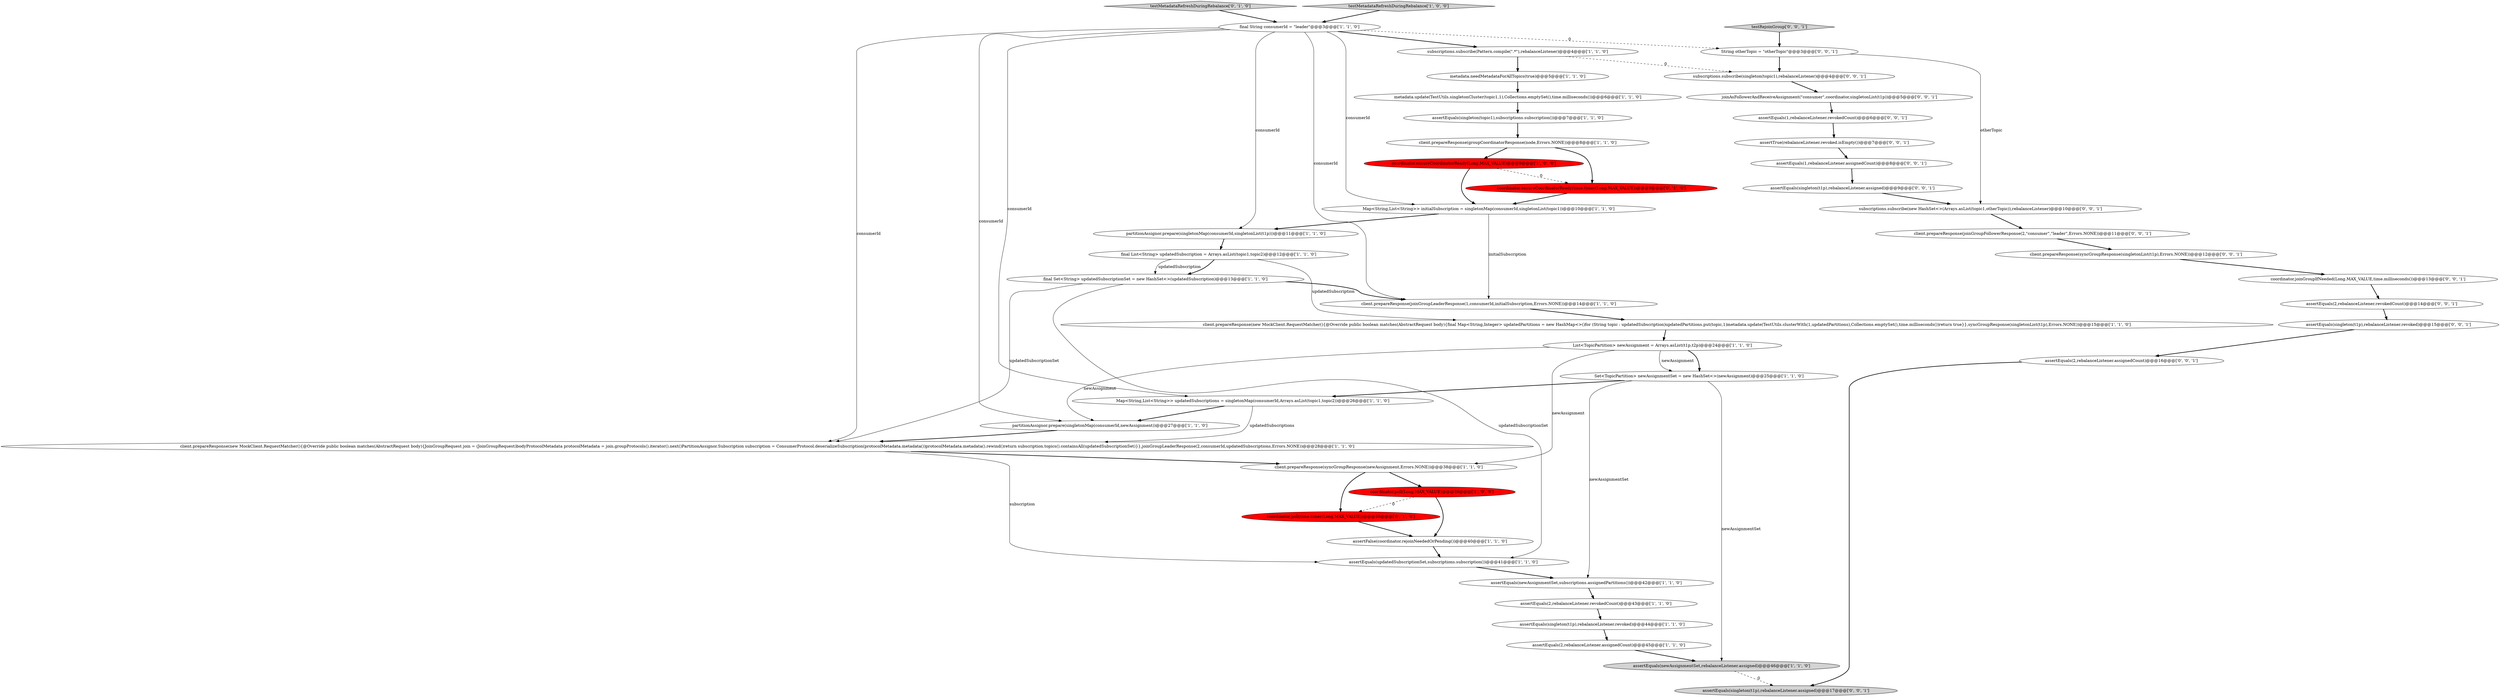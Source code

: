 digraph {
32 [style = filled, label = "client.prepareResponse(syncGroupResponse(singletonList(t1p),Errors.NONE))@@@12@@@['0', '0', '1']", fillcolor = white, shape = ellipse image = "AAA0AAABBB3BBB"];
46 [style = filled, label = "String otherTopic = \"otherTopic\"@@@3@@@['0', '0', '1']", fillcolor = white, shape = ellipse image = "AAA0AAABBB3BBB"];
20 [style = filled, label = "partitionAssignor.prepare(singletonMap(consumerId,newAssignment))@@@27@@@['1', '1', '0']", fillcolor = white, shape = ellipse image = "AAA0AAABBB1BBB"];
37 [style = filled, label = "assertEquals(2,rebalanceListener.assignedCount)@@@16@@@['0', '0', '1']", fillcolor = white, shape = ellipse image = "AAA0AAABBB3BBB"];
6 [style = filled, label = "assertEquals(updatedSubscriptionSet,subscriptions.subscription())@@@41@@@['1', '1', '0']", fillcolor = white, shape = ellipse image = "AAA0AAABBB1BBB"];
13 [style = filled, label = "assertEquals(singleton(t1p),rebalanceListener.revoked)@@@44@@@['1', '1', '0']", fillcolor = white, shape = ellipse image = "AAA0AAABBB1BBB"];
16 [style = filled, label = "Set<TopicPartition> newAssignmentSet = new HashSet<>(newAssignment)@@@25@@@['1', '1', '0']", fillcolor = white, shape = ellipse image = "AAA0AAABBB1BBB"];
0 [style = filled, label = "metadata.needMetadataForAllTopics(true)@@@5@@@['1', '1', '0']", fillcolor = white, shape = ellipse image = "AAA0AAABBB1BBB"];
44 [style = filled, label = "assertEquals(1,rebalanceListener.assignedCount)@@@8@@@['0', '0', '1']", fillcolor = white, shape = ellipse image = "AAA0AAABBB3BBB"];
36 [style = filled, label = "assertEquals(singleton(t1p),rebalanceListener.assigned)@@@9@@@['0', '0', '1']", fillcolor = white, shape = ellipse image = "AAA0AAABBB3BBB"];
19 [style = filled, label = "metadata.update(TestUtils.singletonCluster(topic1,1),Collections.emptySet(),time.milliseconds())@@@6@@@['1', '1', '0']", fillcolor = white, shape = ellipse image = "AAA0AAABBB1BBB"];
23 [style = filled, label = "assertEquals(2,rebalanceListener.revokedCount)@@@43@@@['1', '1', '0']", fillcolor = white, shape = ellipse image = "AAA0AAABBB1BBB"];
30 [style = filled, label = "testMetadataRefreshDuringRebalance['0', '1', '0']", fillcolor = lightgray, shape = diamond image = "AAA0AAABBB2BBB"];
38 [style = filled, label = "subscriptions.subscribe(singleton(topic1),rebalanceListener)@@@4@@@['0', '0', '1']", fillcolor = white, shape = ellipse image = "AAA0AAABBB3BBB"];
28 [style = filled, label = "coordinator.poll(time.timer(Long.MAX_VALUE))@@@39@@@['0', '1', '0']", fillcolor = red, shape = ellipse image = "AAA1AAABBB2BBB"];
17 [style = filled, label = "client.prepareResponse(syncGroupResponse(newAssignment,Errors.NONE))@@@38@@@['1', '1', '0']", fillcolor = white, shape = ellipse image = "AAA0AAABBB1BBB"];
11 [style = filled, label = "assertEquals(newAssignmentSet,rebalanceListener.assigned)@@@46@@@['1', '1', '0']", fillcolor = lightgray, shape = ellipse image = "AAA0AAABBB1BBB"];
26 [style = filled, label = "assertFalse(coordinator.rejoinNeededOrPending())@@@40@@@['1', '1', '0']", fillcolor = white, shape = ellipse image = "AAA0AAABBB1BBB"];
29 [style = filled, label = "coordinator.ensureCoordinatorReady(time.timer(Long.MAX_VALUE))@@@9@@@['0', '1', '0']", fillcolor = red, shape = ellipse image = "AAA1AAABBB2BBB"];
33 [style = filled, label = "assertEquals(1,rebalanceListener.revokedCount)@@@6@@@['0', '0', '1']", fillcolor = white, shape = ellipse image = "AAA0AAABBB3BBB"];
4 [style = filled, label = "client.prepareResponse(new MockClient.RequestMatcher(){@Override public boolean matches(AbstractRequest body){final Map<String,Integer> updatedPartitions = new HashMap<>()for (String topic : updatedSubscription)updatedPartitions.put(topic,1)metadata.update(TestUtils.clusterWith(1,updatedPartitions),Collections.emptySet(),time.milliseconds())return true}},syncGroupResponse(singletonList(t1p),Errors.NONE))@@@15@@@['1', '1', '0']", fillcolor = white, shape = ellipse image = "AAA0AAABBB1BBB"];
8 [style = filled, label = "partitionAssignor.prepare(singletonMap(consumerId,singletonList(t1p)))@@@11@@@['1', '1', '0']", fillcolor = white, shape = ellipse image = "AAA0AAABBB1BBB"];
1 [style = filled, label = "assertEquals(2,rebalanceListener.assignedCount)@@@45@@@['1', '1', '0']", fillcolor = white, shape = ellipse image = "AAA0AAABBB1BBB"];
43 [style = filled, label = "assertTrue(rebalanceListener.revoked.isEmpty())@@@7@@@['0', '0', '1']", fillcolor = white, shape = ellipse image = "AAA0AAABBB3BBB"];
7 [style = filled, label = "assertEquals(singleton(topic1),subscriptions.subscription())@@@7@@@['1', '1', '0']", fillcolor = white, shape = ellipse image = "AAA0AAABBB1BBB"];
5 [style = filled, label = "subscriptions.subscribe(Pattern.compile(\".*\"),rebalanceListener)@@@4@@@['1', '1', '0']", fillcolor = white, shape = ellipse image = "AAA0AAABBB1BBB"];
2 [style = filled, label = "final Set<String> updatedSubscriptionSet = new HashSet<>(updatedSubscription)@@@13@@@['1', '1', '0']", fillcolor = white, shape = ellipse image = "AAA0AAABBB1BBB"];
21 [style = filled, label = "assertEquals(newAssignmentSet,subscriptions.assignedPartitions())@@@42@@@['1', '1', '0']", fillcolor = white, shape = ellipse image = "AAA0AAABBB1BBB"];
39 [style = filled, label = "testRejoinGroup['0', '0', '1']", fillcolor = lightgray, shape = diamond image = "AAA0AAABBB3BBB"];
18 [style = filled, label = "coordinator.ensureCoordinatorReady(Long.MAX_VALUE)@@@9@@@['1', '0', '0']", fillcolor = red, shape = ellipse image = "AAA1AAABBB1BBB"];
22 [style = filled, label = "Map<String,List<String>> updatedSubscriptions = singletonMap(consumerId,Arrays.asList(topic1,topic2))@@@26@@@['1', '1', '0']", fillcolor = white, shape = ellipse image = "AAA0AAABBB1BBB"];
45 [style = filled, label = "subscriptions.subscribe(new HashSet<>(Arrays.asList(topic1,otherTopic)),rebalanceListener)@@@10@@@['0', '0', '1']", fillcolor = white, shape = ellipse image = "AAA0AAABBB3BBB"];
34 [style = filled, label = "assertEquals(singleton(t1p),rebalanceListener.revoked)@@@15@@@['0', '0', '1']", fillcolor = white, shape = ellipse image = "AAA0AAABBB3BBB"];
25 [style = filled, label = "client.prepareResponse(joinGroupLeaderResponse(1,consumerId,initialSubscription,Errors.NONE))@@@14@@@['1', '1', '0']", fillcolor = white, shape = ellipse image = "AAA0AAABBB1BBB"];
40 [style = filled, label = "joinAsFollowerAndReceiveAssignment(\"consumer\",coordinator,singletonList(t1p))@@@5@@@['0', '0', '1']", fillcolor = white, shape = ellipse image = "AAA0AAABBB3BBB"];
10 [style = filled, label = "Map<String,List<String>> initialSubscription = singletonMap(consumerId,singletonList(topic1))@@@10@@@['1', '1', '0']", fillcolor = white, shape = ellipse image = "AAA0AAABBB1BBB"];
42 [style = filled, label = "client.prepareResponse(joinGroupFollowerResponse(2,\"consumer\",\"leader\",Errors.NONE))@@@11@@@['0', '0', '1']", fillcolor = white, shape = ellipse image = "AAA0AAABBB3BBB"];
14 [style = filled, label = "client.prepareResponse(groupCoordinatorResponse(node,Errors.NONE))@@@8@@@['1', '1', '0']", fillcolor = white, shape = ellipse image = "AAA0AAABBB1BBB"];
12 [style = filled, label = "List<TopicPartition> newAssignment = Arrays.asList(t1p,t2p)@@@24@@@['1', '1', '0']", fillcolor = white, shape = ellipse image = "AAA0AAABBB1BBB"];
9 [style = filled, label = "client.prepareResponse(new MockClient.RequestMatcher(){@Override public boolean matches(AbstractRequest body){JoinGroupRequest join = (JoinGroupRequest)bodyProtocolMetadata protocolMetadata = join.groupProtocols().iterator().next()PartitionAssignor.Subscription subscription = ConsumerProtocol.deserializeSubscription(protocolMetadata.metadata())protocolMetadata.metadata().rewind()return subscription.topics().containsAll(updatedSubscriptionSet)}},joinGroupLeaderResponse(2,consumerId,updatedSubscriptions,Errors.NONE))@@@28@@@['1', '1', '0']", fillcolor = white, shape = ellipse image = "AAA0AAABBB1BBB"];
3 [style = filled, label = "final String consumerId = \"leader\"@@@3@@@['1', '1', '0']", fillcolor = white, shape = ellipse image = "AAA0AAABBB1BBB"];
15 [style = filled, label = "coordinator.poll(Long.MAX_VALUE)@@@39@@@['1', '0', '0']", fillcolor = red, shape = ellipse image = "AAA1AAABBB1BBB"];
41 [style = filled, label = "assertEquals(2,rebalanceListener.revokedCount)@@@14@@@['0', '0', '1']", fillcolor = white, shape = ellipse image = "AAA0AAABBB3BBB"];
24 [style = filled, label = "final List<String> updatedSubscription = Arrays.asList(topic1,topic2)@@@12@@@['1', '1', '0']", fillcolor = white, shape = ellipse image = "AAA0AAABBB1BBB"];
27 [style = filled, label = "testMetadataRefreshDuringRebalance['1', '0', '0']", fillcolor = lightgray, shape = diamond image = "AAA0AAABBB1BBB"];
31 [style = filled, label = "coordinator.joinGroupIfNeeded(Long.MAX_VALUE,time.milliseconds())@@@13@@@['0', '0', '1']", fillcolor = white, shape = ellipse image = "AAA0AAABBB3BBB"];
35 [style = filled, label = "assertEquals(singleton(t1p),rebalanceListener.assigned)@@@17@@@['0', '0', '1']", fillcolor = lightgray, shape = ellipse image = "AAA0AAABBB3BBB"];
10->25 [style = solid, label="initialSubscription"];
46->38 [style = bold, label=""];
3->10 [style = solid, label="consumerId"];
44->36 [style = bold, label=""];
39->46 [style = bold, label=""];
15->28 [style = dashed, label="0"];
46->45 [style = solid, label="otherTopic"];
24->2 [style = bold, label=""];
20->9 [style = bold, label=""];
0->19 [style = bold, label=""];
6->21 [style = bold, label=""];
27->3 [style = bold, label=""];
25->4 [style = bold, label=""];
3->46 [style = dashed, label="0"];
9->17 [style = bold, label=""];
28->26 [style = bold, label=""];
12->16 [style = bold, label=""];
9->6 [style = solid, label="subscription"];
16->21 [style = solid, label="newAssignmentSet"];
16->22 [style = bold, label=""];
26->6 [style = bold, label=""];
3->22 [style = solid, label="consumerId"];
13->1 [style = bold, label=""];
1->11 [style = bold, label=""];
15->26 [style = bold, label=""];
7->14 [style = bold, label=""];
3->25 [style = solid, label="consumerId"];
2->6 [style = solid, label="updatedSubscriptionSet"];
40->33 [style = bold, label=""];
3->5 [style = bold, label=""];
17->28 [style = bold, label=""];
22->9 [style = solid, label="updatedSubscriptions"];
18->10 [style = bold, label=""];
5->0 [style = bold, label=""];
10->8 [style = bold, label=""];
22->20 [style = bold, label=""];
23->13 [style = bold, label=""];
30->3 [style = bold, label=""];
34->37 [style = bold, label=""];
3->9 [style = solid, label="consumerId"];
24->2 [style = solid, label="updatedSubscription"];
2->9 [style = solid, label="updatedSubscriptionSet"];
24->4 [style = solid, label="updatedSubscription"];
33->43 [style = bold, label=""];
18->29 [style = dashed, label="0"];
17->15 [style = bold, label=""];
14->29 [style = bold, label=""];
45->42 [style = bold, label=""];
42->32 [style = bold, label=""];
4->12 [style = bold, label=""];
31->41 [style = bold, label=""];
29->10 [style = bold, label=""];
3->8 [style = solid, label="consumerId"];
14->18 [style = bold, label=""];
3->20 [style = solid, label="consumerId"];
5->38 [style = dashed, label="0"];
12->20 [style = solid, label="newAssignment"];
37->35 [style = bold, label=""];
36->45 [style = bold, label=""];
16->11 [style = solid, label="newAssignmentSet"];
38->40 [style = bold, label=""];
2->25 [style = bold, label=""];
43->44 [style = bold, label=""];
19->7 [style = bold, label=""];
41->34 [style = bold, label=""];
32->31 [style = bold, label=""];
11->35 [style = dashed, label="0"];
12->17 [style = solid, label="newAssignment"];
12->16 [style = solid, label="newAssignment"];
21->23 [style = bold, label=""];
8->24 [style = bold, label=""];
}
